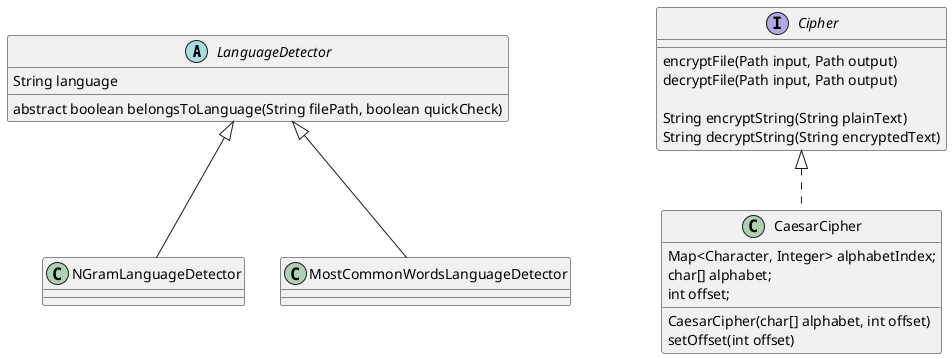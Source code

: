 @startuml

abstract class LanguageDetector {
    String language
    abstract boolean belongsToLanguage(String filePath, boolean quickCheck)
}

class NGramLanguageDetector extends LanguageDetector {}

class MostCommonWordsLanguageDetector extends LanguageDetector {}

interface Cipher {
    encryptFile(Path input, Path output)
    decryptFile(Path input, Path output)

    String encryptString(String plainText)
    String decryptString(String encryptedText)
}

class CaesarCipher implements Cipher {
    Map<Character, Integer> alphabetIndex;
    char[] alphabet;
    int offset;

    CaesarCipher(char[] alphabet, int offset)
    setOffset(int offset)
}
@enduml
